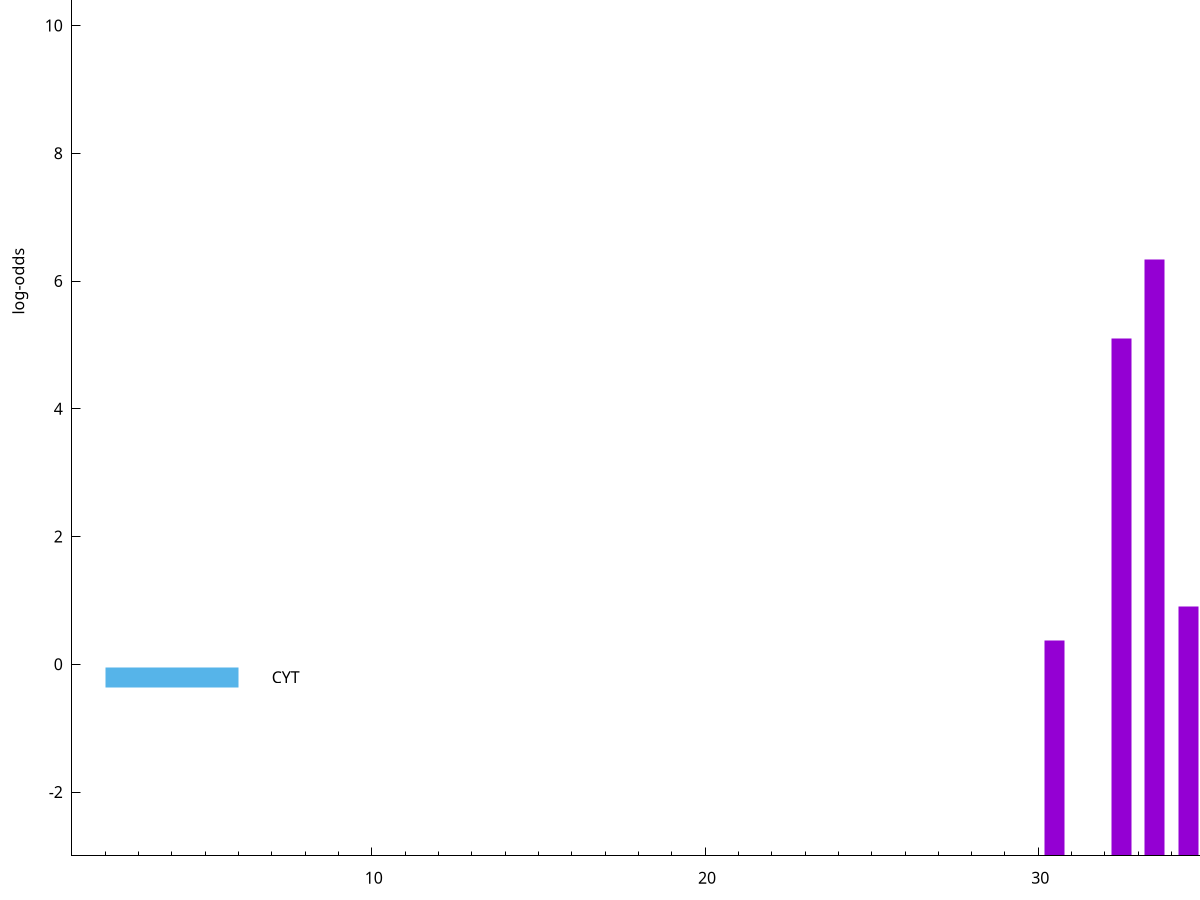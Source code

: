 set title "LipoP predictions for SRR5666568.gff"
set size 2., 1.4
set xrange [1:70] 
set mxtics 10
set yrange [-3:15]
set y2range [0:18]
set ylabel "log-odds"
set term postscript eps color solid "Helvetica" 30
set output "SRR5666568.gff264.eps"
set arrow from 2,14.0617 to 6,14.0617 nohead lt 1 lw 20
set label "SpI" at 7,14.0617
set arrow from 2,-0.200913 to 6,-0.200913 nohead lt 3 lw 20
set label "CYT" at 7,-0.200913
set arrow from 2,14.0617 to 6,14.0617 nohead lt 1 lw 20
set label "SpI" at 7,14.0617
# NOTE: The scores below are the log-odds scores with the threshold
# NOTE: subtracted (a hack to make gnuplot make the histogram all
# NOTE: look nice).
plot "-" axes x1y2 title "" with impulses lt 1 lw 20
35.500000 17.049400
33.500000 9.330810
32.500000 8.104560
36.500000 7.706860
34.500000 3.910553
30.500000 3.376104
37.500000 2.662203
e
exit

